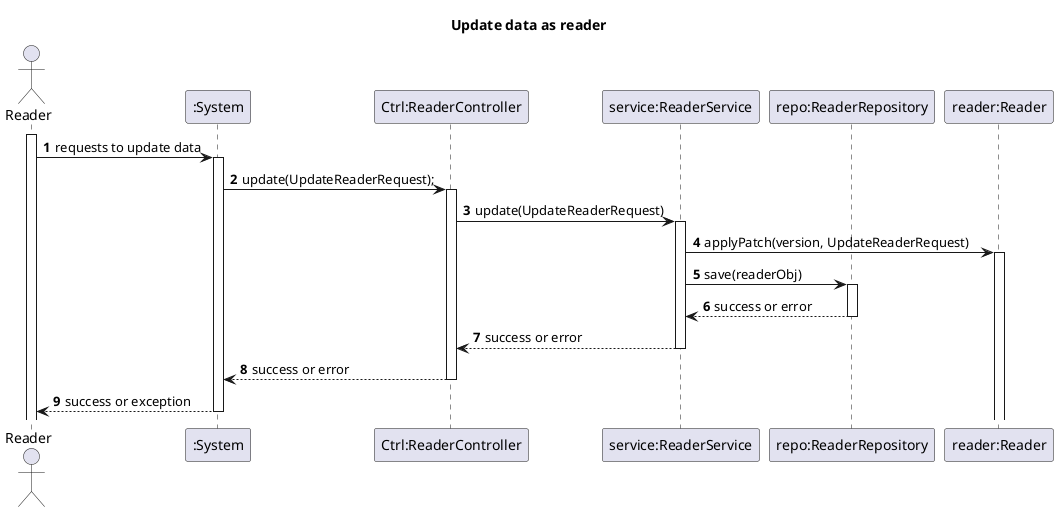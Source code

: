 @startuml
'https://plantuml.com/sequence-diagram
autoactivate on
autonumber

title Update data as reader

actor "Reader" as Reader
participant ":System" as System
participant "Ctrl:ReaderController" as Ctrl
participant "service:ReaderService" as Service
participant "repo:ReaderRepository" as Repo
participant "reader:Reader" as ReaderObj

activate Reader

Reader -> System: requests to update data

System -> Ctrl: update(UpdateReaderRequest);
Ctrl -> Service: update(UpdateReaderRequest)
Service -> ReaderObj: applyPatch(version, UpdateReaderRequest)
Service -> Repo: save(readerObj)
Repo --> Service: success or error
Service --> Ctrl: success or error
Ctrl --> System: success or error
System --> Reader: success or exception
@enduml
